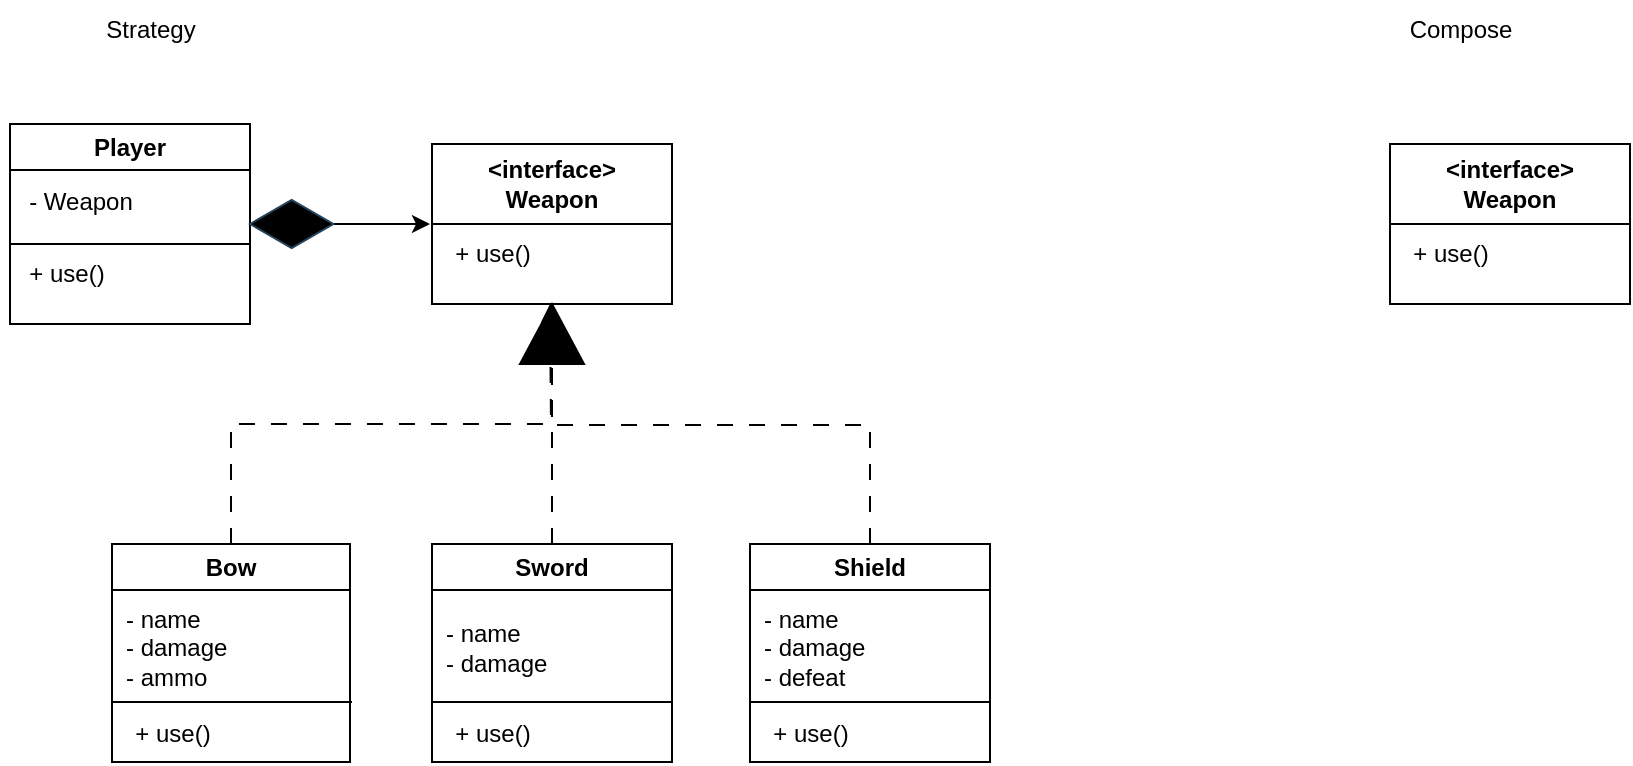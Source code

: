 <mxfile version="24.2.0" type="github">
  <diagram name="Page-1" id="qmBhagxwy8o-sB2pswnc">
    <mxGraphModel dx="760" dy="440" grid="1" gridSize="10" guides="1" tooltips="1" connect="1" arrows="1" fold="1" page="1" pageScale="1" pageWidth="850" pageHeight="1100" math="0" shadow="0">
      <root>
        <mxCell id="0" />
        <mxCell id="1" parent="0" />
        <mxCell id="mYcPW0X5ZhqT0lR6azvl-80" style="rounded=0;orthogonalLoop=1;jettySize=auto;html=1;edgeStyle=orthogonalEdgeStyle;endArrow=classic;endFill=1;" parent="1" source="mYcPW0X5ZhqT0lR6azvl-52" edge="1">
          <mxGeometry relative="1" as="geometry">
            <mxPoint x="280" y="120" as="targetPoint" />
          </mxGeometry>
        </mxCell>
        <mxCell id="mYcPW0X5ZhqT0lR6azvl-52" value="Player" style="swimlane;whiteSpace=wrap;html=1;" parent="1" vertex="1">
          <mxGeometry x="70" y="70" width="120" height="100" as="geometry">
            <mxRectangle x="70" y="70" width="70" height="30" as="alternateBounds" />
          </mxGeometry>
        </mxCell>
        <mxCell id="mYcPW0X5ZhqT0lR6azvl-53" value="- Weapon" style="text;html=1;align=center;verticalAlign=middle;resizable=0;points=[];autosize=1;strokeColor=none;fillColor=none;" parent="mYcPW0X5ZhqT0lR6azvl-52" vertex="1">
          <mxGeometry x="-5" y="24" width="80" height="30" as="geometry" />
        </mxCell>
        <mxCell id="mYcPW0X5ZhqT0lR6azvl-55" value="+ use()" style="text;html=1;align=center;verticalAlign=middle;resizable=0;points=[];autosize=1;strokeColor=none;fillColor=none;" parent="mYcPW0X5ZhqT0lR6azvl-52" vertex="1">
          <mxGeometry x="-2" y="60" width="60" height="30" as="geometry" />
        </mxCell>
        <mxCell id="mYcPW0X5ZhqT0lR6azvl-54" value="" style="endArrow=none;html=1;rounded=0;" parent="1" edge="1">
          <mxGeometry width="50" height="50" relative="1" as="geometry">
            <mxPoint x="70" y="130" as="sourcePoint" />
            <mxPoint x="190" y="130" as="targetPoint" />
          </mxGeometry>
        </mxCell>
        <mxCell id="mYcPW0X5ZhqT0lR6azvl-56" value="&lt;div&gt;&amp;lt;interface&amp;gt;&lt;/div&gt;&lt;div&gt;Weapon&lt;br&gt;&lt;/div&gt;" style="swimlane;whiteSpace=wrap;html=1;startSize=40;" parent="1" vertex="1">
          <mxGeometry x="281" y="80" width="120" height="80" as="geometry" />
        </mxCell>
        <mxCell id="mYcPW0X5ZhqT0lR6azvl-57" value="+ use()" style="text;html=1;align=center;verticalAlign=middle;resizable=0;points=[];autosize=1;strokeColor=none;fillColor=none;" parent="mYcPW0X5ZhqT0lR6azvl-56" vertex="1">
          <mxGeometry y="40" width="60" height="30" as="geometry" />
        </mxCell>
        <mxCell id="mYcPW0X5ZhqT0lR6azvl-76" style="edgeStyle=orthogonalEdgeStyle;rounded=0;orthogonalLoop=1;jettySize=auto;html=1;exitX=0.5;exitY=0;exitDx=0;exitDy=0;entryX=0.5;entryY=1;entryDx=0;entryDy=0;dashed=1;dashPattern=8 8;" parent="1" source="mYcPW0X5ZhqT0lR6azvl-63" target="mYcPW0X5ZhqT0lR6azvl-56" edge="1">
          <mxGeometry relative="1" as="geometry" />
        </mxCell>
        <mxCell id="mYcPW0X5ZhqT0lR6azvl-63" value="Bow" style="swimlane;whiteSpace=wrap;html=1;" parent="1" vertex="1">
          <mxGeometry x="121" y="280" width="119" height="109" as="geometry" />
        </mxCell>
        <mxCell id="mYcPW0X5ZhqT0lR6azvl-64" value="&lt;div align=&quot;left&quot;&gt;- name&lt;/div&gt;&lt;div align=&quot;left&quot;&gt;- damage&lt;/div&gt;&lt;div align=&quot;left&quot;&gt;- ammo&lt;br&gt;&lt;/div&gt;" style="text;html=1;align=left;verticalAlign=middle;resizable=0;points=[];autosize=1;strokeColor=none;fillColor=none;" parent="mYcPW0X5ZhqT0lR6azvl-63" vertex="1">
          <mxGeometry x="5" y="22" width="70" height="60" as="geometry" />
        </mxCell>
        <mxCell id="mYcPW0X5ZhqT0lR6azvl-65" value="+ use()" style="text;html=1;align=center;verticalAlign=middle;resizable=0;points=[];autosize=1;strokeColor=none;fillColor=none;" parent="mYcPW0X5ZhqT0lR6azvl-63" vertex="1">
          <mxGeometry y="80" width="60" height="30" as="geometry" />
        </mxCell>
        <mxCell id="mYcPW0X5ZhqT0lR6azvl-66" value="" style="endArrow=none;html=1;rounded=0;" parent="1" edge="1">
          <mxGeometry width="50" height="50" relative="1" as="geometry">
            <mxPoint x="121" y="359" as="sourcePoint" />
            <mxPoint x="241" y="359" as="targetPoint" />
          </mxGeometry>
        </mxCell>
        <mxCell id="mYcPW0X5ZhqT0lR6azvl-77" style="edgeStyle=orthogonalEdgeStyle;rounded=0;orthogonalLoop=1;jettySize=auto;html=1;exitX=0.5;exitY=0;exitDx=0;exitDy=0;entryX=0.5;entryY=1;entryDx=0;entryDy=0;dashed=1;dashPattern=8 8;" parent="1" source="mYcPW0X5ZhqT0lR6azvl-67" target="mYcPW0X5ZhqT0lR6azvl-56" edge="1">
          <mxGeometry relative="1" as="geometry" />
        </mxCell>
        <mxCell id="mYcPW0X5ZhqT0lR6azvl-67" value="Sword" style="swimlane;whiteSpace=wrap;html=1;" parent="1" vertex="1">
          <mxGeometry x="281" y="280" width="120" height="109" as="geometry" />
        </mxCell>
        <mxCell id="mYcPW0X5ZhqT0lR6azvl-68" value="&lt;div align=&quot;left&quot;&gt;- name&lt;/div&gt;&lt;div align=&quot;left&quot;&gt;- damage&lt;/div&gt;" style="text;html=1;align=left;verticalAlign=middle;resizable=0;points=[];autosize=1;strokeColor=none;fillColor=none;" parent="mYcPW0X5ZhqT0lR6azvl-67" vertex="1">
          <mxGeometry x="5" y="32" width="70" height="40" as="geometry" />
        </mxCell>
        <mxCell id="mYcPW0X5ZhqT0lR6azvl-69" value="+ use()" style="text;html=1;align=center;verticalAlign=middle;resizable=0;points=[];autosize=1;strokeColor=none;fillColor=none;" parent="mYcPW0X5ZhqT0lR6azvl-67" vertex="1">
          <mxGeometry y="80" width="60" height="30" as="geometry" />
        </mxCell>
        <mxCell id="mYcPW0X5ZhqT0lR6azvl-70" value="" style="endArrow=none;html=1;rounded=0;" parent="1" edge="1">
          <mxGeometry width="50" height="50" relative="1" as="geometry">
            <mxPoint x="281" y="359" as="sourcePoint" />
            <mxPoint x="401" y="359" as="targetPoint" />
          </mxGeometry>
        </mxCell>
        <mxCell id="mYcPW0X5ZhqT0lR6azvl-79" style="edgeStyle=orthogonalEdgeStyle;rounded=0;orthogonalLoop=1;jettySize=auto;html=1;exitX=0.5;exitY=0;exitDx=0;exitDy=0;dashed=1;dashPattern=8 8;" parent="1" source="mYcPW0X5ZhqT0lR6azvl-71" edge="1">
          <mxGeometry relative="1" as="geometry">
            <mxPoint x="340" y="160" as="targetPoint" />
          </mxGeometry>
        </mxCell>
        <mxCell id="mYcPW0X5ZhqT0lR6azvl-71" value="Shield" style="swimlane;whiteSpace=wrap;html=1;" parent="1" vertex="1">
          <mxGeometry x="440" y="280" width="120" height="109" as="geometry" />
        </mxCell>
        <mxCell id="mYcPW0X5ZhqT0lR6azvl-72" value="&lt;div align=&quot;left&quot;&gt;- name&lt;/div&gt;&lt;div align=&quot;left&quot;&gt;- damage&lt;/div&gt;&lt;div&gt;- defeat&lt;br&gt;&lt;/div&gt;" style="text;html=1;align=left;verticalAlign=middle;resizable=0;points=[];autosize=1;strokeColor=none;fillColor=none;" parent="mYcPW0X5ZhqT0lR6azvl-71" vertex="1">
          <mxGeometry x="5" y="22" width="70" height="60" as="geometry" />
        </mxCell>
        <mxCell id="mYcPW0X5ZhqT0lR6azvl-73" value="+ use()" style="text;html=1;align=center;verticalAlign=middle;resizable=0;points=[];autosize=1;strokeColor=none;fillColor=none;" parent="mYcPW0X5ZhqT0lR6azvl-71" vertex="1">
          <mxGeometry y="80" width="60" height="30" as="geometry" />
        </mxCell>
        <mxCell id="mYcPW0X5ZhqT0lR6azvl-74" value="" style="endArrow=none;html=1;rounded=0;" parent="1" edge="1">
          <mxGeometry width="50" height="50" relative="1" as="geometry">
            <mxPoint x="440" y="359" as="sourcePoint" />
            <mxPoint x="560" y="359" as="targetPoint" />
          </mxGeometry>
        </mxCell>
        <mxCell id="mYcPW0X5ZhqT0lR6azvl-82" value="Strategy" style="text;html=1;align=center;verticalAlign=middle;resizable=0;points=[];autosize=1;strokeColor=none;fillColor=none;" parent="1" vertex="1">
          <mxGeometry x="105" y="8" width="70" height="30" as="geometry" />
        </mxCell>
        <mxCell id="mYcPW0X5ZhqT0lR6azvl-83" value="&lt;div&gt;&amp;lt;interface&amp;gt;&lt;/div&gt;&lt;div&gt;Weapon&lt;br&gt;&lt;/div&gt;" style="swimlane;whiteSpace=wrap;html=1;startSize=40;" parent="1" vertex="1">
          <mxGeometry x="760" y="80" width="120" height="80" as="geometry" />
        </mxCell>
        <mxCell id="mYcPW0X5ZhqT0lR6azvl-84" value="+ use()" style="text;html=1;align=center;verticalAlign=middle;resizable=0;points=[];autosize=1;strokeColor=none;fillColor=none;" parent="mYcPW0X5ZhqT0lR6azvl-83" vertex="1">
          <mxGeometry y="40" width="60" height="30" as="geometry" />
        </mxCell>
        <mxCell id="mYcPW0X5ZhqT0lR6azvl-85" value="Compose" style="text;html=1;align=center;verticalAlign=middle;resizable=0;points=[];autosize=1;strokeColor=none;fillColor=none;" parent="1" vertex="1">
          <mxGeometry x="760" y="8" width="70" height="30" as="geometry" />
        </mxCell>
        <mxCell id="mkSkwuGq9V4HWhdQSe2g-2" value="" style="shape=mxgraph.arrows2.wedgeArrow;html=1;bendable=0;startWidth=16;fillColor=strokeColor;defaultFillColor=invert;defaultGradientColor=invert;rounded=0;entryX=0.5;entryY=1;entryDx=0;entryDy=0;" edge="1" parent="1" target="mYcPW0X5ZhqT0lR6azvl-56">
          <mxGeometry width="100" height="100" relative="1" as="geometry">
            <mxPoint x="341" y="190" as="sourcePoint" />
            <mxPoint x="460" y="160" as="targetPoint" />
          </mxGeometry>
        </mxCell>
        <mxCell id="mkSkwuGq9V4HWhdQSe2g-4" value="" style="html=1;whiteSpace=wrap;aspect=fixed;shape=isoRectangle;fillColor=#000000;strokeColor=#23445d;" vertex="1" parent="1">
          <mxGeometry x="190" y="107.5" width="41.67" height="25" as="geometry" />
        </mxCell>
      </root>
    </mxGraphModel>
  </diagram>
</mxfile>
